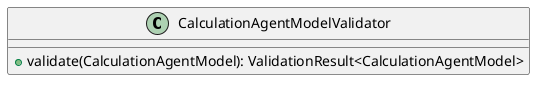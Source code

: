 @startuml

    class CalculationAgentModelValidator [[CalculationAgentModelValidator.html]] {
        +validate(CalculationAgentModel): ValidationResult<CalculationAgentModel>
    }

@enduml
